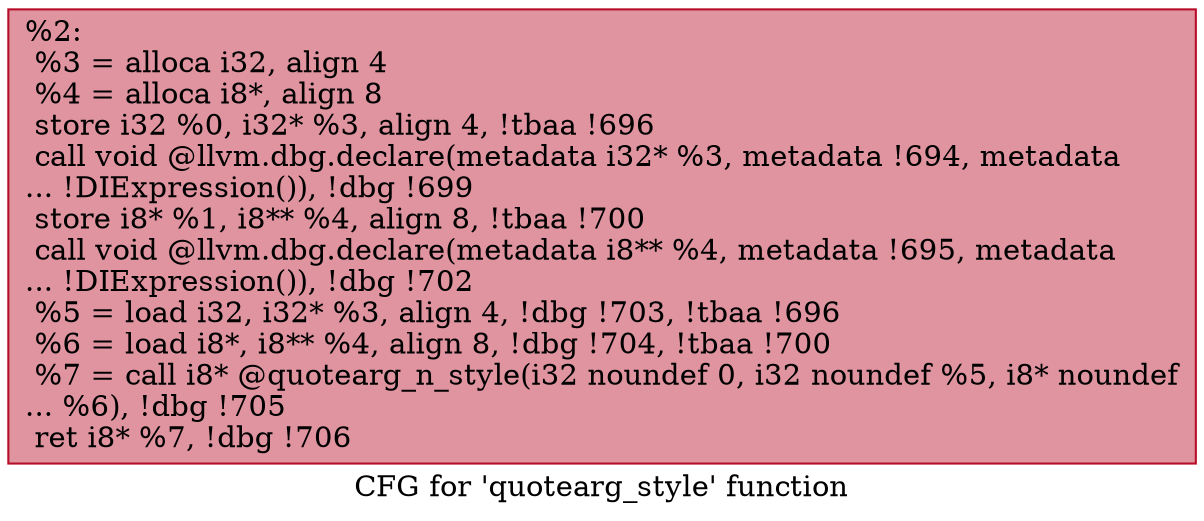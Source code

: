 digraph "CFG for 'quotearg_style' function" {
	label="CFG for 'quotearg_style' function";

	Node0x9881b0 [shape=record,color="#b70d28ff", style=filled, fillcolor="#b70d2870",label="{%2:\l  %3 = alloca i32, align 4\l  %4 = alloca i8*, align 8\l  store i32 %0, i32* %3, align 4, !tbaa !696\l  call void @llvm.dbg.declare(metadata i32* %3, metadata !694, metadata\l... !DIExpression()), !dbg !699\l  store i8* %1, i8** %4, align 8, !tbaa !700\l  call void @llvm.dbg.declare(metadata i8** %4, metadata !695, metadata\l... !DIExpression()), !dbg !702\l  %5 = load i32, i32* %3, align 4, !dbg !703, !tbaa !696\l  %6 = load i8*, i8** %4, align 8, !dbg !704, !tbaa !700\l  %7 = call i8* @quotearg_n_style(i32 noundef 0, i32 noundef %5, i8* noundef\l... %6), !dbg !705\l  ret i8* %7, !dbg !706\l}"];
}
